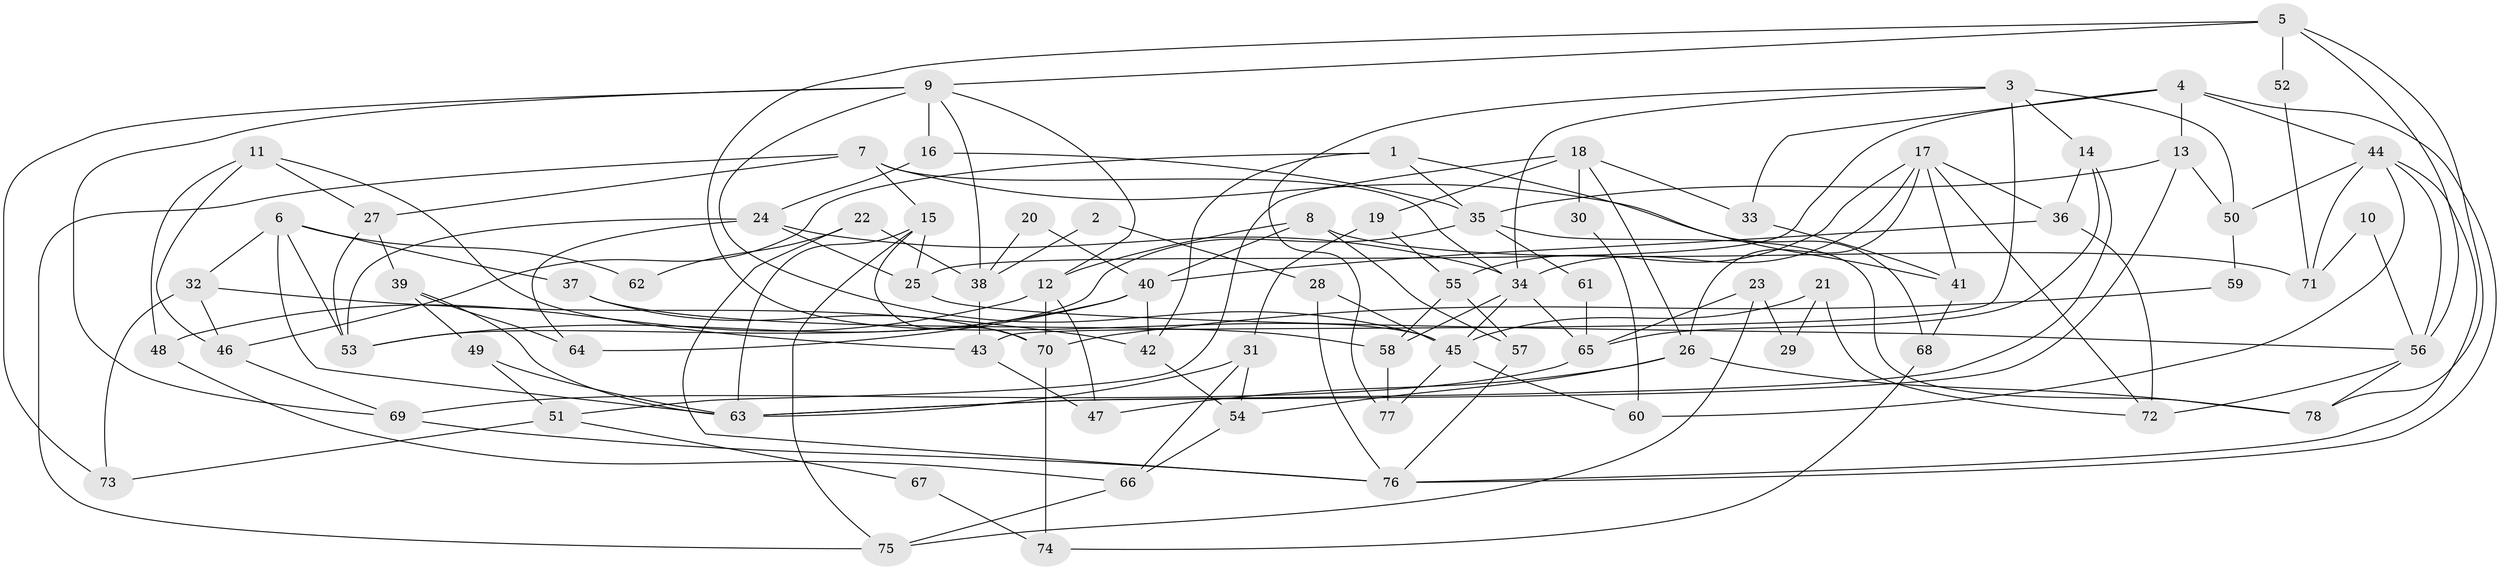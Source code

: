 // Generated by graph-tools (version 1.1) at 2025/15/03/09/25 04:15:05]
// undirected, 78 vertices, 156 edges
graph export_dot {
graph [start="1"]
  node [color=gray90,style=filled];
  1;
  2;
  3;
  4;
  5;
  6;
  7;
  8;
  9;
  10;
  11;
  12;
  13;
  14;
  15;
  16;
  17;
  18;
  19;
  20;
  21;
  22;
  23;
  24;
  25;
  26;
  27;
  28;
  29;
  30;
  31;
  32;
  33;
  34;
  35;
  36;
  37;
  38;
  39;
  40;
  41;
  42;
  43;
  44;
  45;
  46;
  47;
  48;
  49;
  50;
  51;
  52;
  53;
  54;
  55;
  56;
  57;
  58;
  59;
  60;
  61;
  62;
  63;
  64;
  65;
  66;
  67;
  68;
  69;
  70;
  71;
  72;
  73;
  74;
  75;
  76;
  77;
  78;
  1 -- 42;
  1 -- 35;
  1 -- 46;
  1 -- 68;
  2 -- 28;
  2 -- 38;
  3 -- 14;
  3 -- 34;
  3 -- 43;
  3 -- 50;
  3 -- 77;
  4 -- 25;
  4 -- 44;
  4 -- 13;
  4 -- 33;
  4 -- 76;
  5 -- 45;
  5 -- 78;
  5 -- 9;
  5 -- 52;
  5 -- 56;
  6 -- 37;
  6 -- 53;
  6 -- 32;
  6 -- 62;
  6 -- 63;
  7 -- 15;
  7 -- 75;
  7 -- 27;
  7 -- 34;
  7 -- 41;
  8 -- 40;
  8 -- 12;
  8 -- 57;
  8 -- 71;
  9 -- 69;
  9 -- 12;
  9 -- 16;
  9 -- 38;
  9 -- 45;
  9 -- 73;
  10 -- 71;
  10 -- 56;
  11 -- 46;
  11 -- 27;
  11 -- 43;
  11 -- 48;
  12 -- 48;
  12 -- 47;
  12 -- 70;
  13 -- 50;
  13 -- 35;
  13 -- 63;
  14 -- 63;
  14 -- 36;
  14 -- 65;
  15 -- 63;
  15 -- 25;
  15 -- 70;
  15 -- 75;
  16 -- 35;
  16 -- 24;
  17 -- 26;
  17 -- 34;
  17 -- 36;
  17 -- 41;
  17 -- 55;
  17 -- 72;
  18 -- 19;
  18 -- 33;
  18 -- 26;
  18 -- 30;
  18 -- 51;
  19 -- 31;
  19 -- 55;
  20 -- 38;
  20 -- 40;
  21 -- 45;
  21 -- 72;
  21 -- 29;
  22 -- 38;
  22 -- 76;
  22 -- 62;
  23 -- 65;
  23 -- 75;
  23 -- 29;
  24 -- 34;
  24 -- 25;
  24 -- 53;
  24 -- 64;
  25 -- 56;
  26 -- 47;
  26 -- 54;
  26 -- 78;
  27 -- 53;
  27 -- 39;
  28 -- 76;
  28 -- 45;
  30 -- 60;
  31 -- 63;
  31 -- 54;
  31 -- 66;
  32 -- 73;
  32 -- 42;
  32 -- 46;
  33 -- 41;
  34 -- 45;
  34 -- 58;
  34 -- 65;
  35 -- 78;
  35 -- 53;
  35 -- 61;
  36 -- 40;
  36 -- 72;
  37 -- 70;
  37 -- 58;
  38 -- 43;
  39 -- 63;
  39 -- 49;
  39 -- 64;
  40 -- 53;
  40 -- 64;
  40 -- 42;
  41 -- 68;
  42 -- 54;
  43 -- 47;
  44 -- 76;
  44 -- 56;
  44 -- 50;
  44 -- 60;
  44 -- 71;
  45 -- 77;
  45 -- 60;
  46 -- 69;
  48 -- 66;
  49 -- 63;
  49 -- 51;
  50 -- 59;
  51 -- 67;
  51 -- 73;
  52 -- 71;
  54 -- 66;
  55 -- 57;
  55 -- 58;
  56 -- 72;
  56 -- 78;
  57 -- 76;
  58 -- 77;
  59 -- 70;
  61 -- 65;
  65 -- 69;
  66 -- 75;
  67 -- 74;
  68 -- 74;
  69 -- 76;
  70 -- 74;
}
